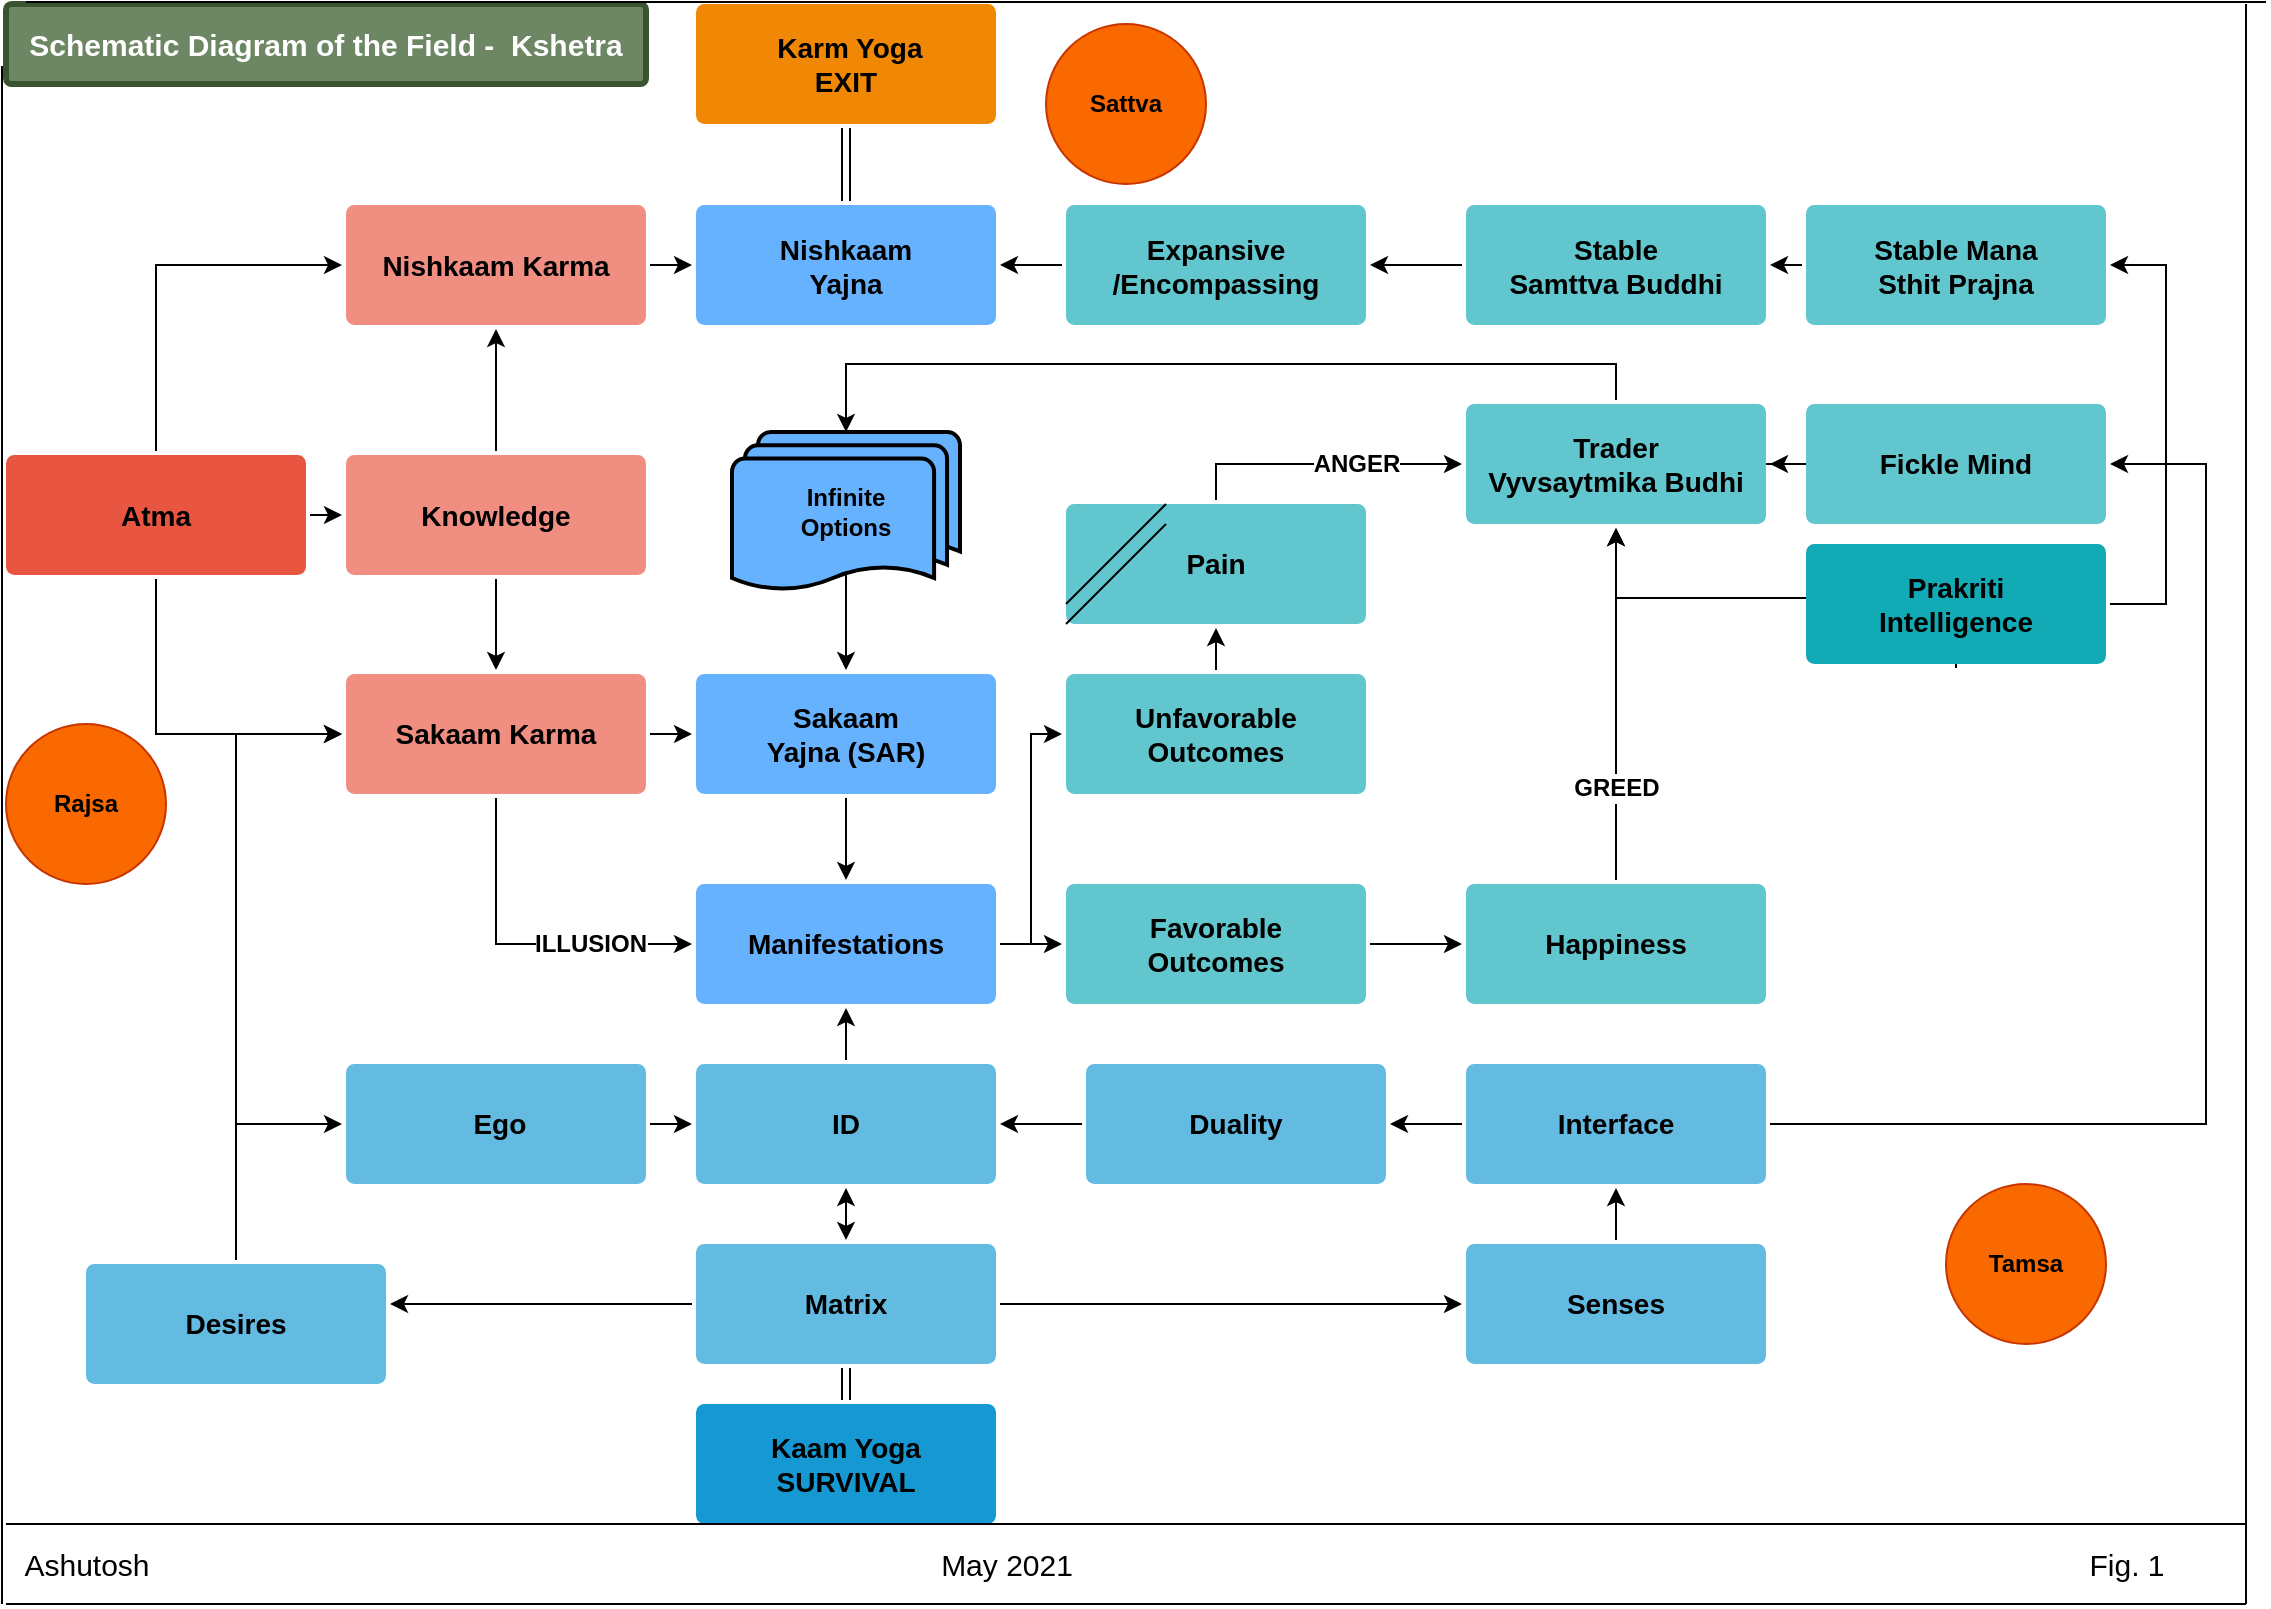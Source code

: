<mxfile version="14.6.13" type="github">
  <diagram id="6a731a19-8d31-9384-78a2-239565b7b9f0" name="Page-1">
    <mxGraphModel dx="1178" dy="651" grid="1" gridSize="10" guides="1" tooltips="1" connect="1" arrows="1" fold="1" page="1" pageScale="1" pageWidth="827" pageHeight="1169" background="#ffffff" math="0" shadow="0">
      <root>
        <mxCell id="0" />
        <mxCell id="1" parent="0" />
        <mxCell id="R8b1aDfxQuAAKfUh75f4-1803" style="edgeStyle=orthogonalEdgeStyle;rounded=0;orthogonalLoop=1;jettySize=auto;html=1;exitX=0.5;exitY=0;exitDx=0;exitDy=0;entryX=0;entryY=0.5;entryDx=0;entryDy=0;fontStyle=1" parent="1" source="1753" target="1756" edge="1">
          <mxGeometry relative="1" as="geometry">
            <Array as="points">
              <mxPoint x="225" y="291" />
            </Array>
          </mxGeometry>
        </mxCell>
        <mxCell id="R8b1aDfxQuAAKfUh75f4-1804" style="edgeStyle=orthogonalEdgeStyle;rounded=0;orthogonalLoop=1;jettySize=auto;html=1;exitX=1;exitY=0.5;exitDx=0;exitDy=0;entryX=0;entryY=0.5;entryDx=0;entryDy=0;fontStyle=1" parent="1" source="1753" target="1755" edge="1">
          <mxGeometry relative="1" as="geometry" />
        </mxCell>
        <mxCell id="R8b1aDfxQuAAKfUh75f4-1809" style="edgeStyle=orthogonalEdgeStyle;rounded=0;orthogonalLoop=1;jettySize=auto;html=1;exitX=0.5;exitY=1;exitDx=0;exitDy=0;entryX=0;entryY=0.5;entryDx=0;entryDy=0;fontStyle=1" parent="1" source="1753" target="1754" edge="1">
          <mxGeometry relative="1" as="geometry">
            <Array as="points">
              <mxPoint x="225" y="525" />
            </Array>
          </mxGeometry>
        </mxCell>
        <mxCell id="1753" value="Atma" style="rounded=1;whiteSpace=wrap;html=1;shadow=0;labelBackgroundColor=none;strokeColor=none;strokeWidth=3;fillColor=#e85642;fontFamily=Helvetica;fontSize=14;align=center;spacing=5;fontStyle=1;arcSize=7;perimeterSpacing=2;" parent="1" vertex="1">
          <mxGeometry x="150" y="385.5" width="150" height="60" as="geometry" />
        </mxCell>
        <mxCell id="R8b1aDfxQuAAKfUh75f4-1800" style="edgeStyle=orthogonalEdgeStyle;rounded=0;orthogonalLoop=1;jettySize=auto;html=1;exitX=1;exitY=0.5;exitDx=0;exitDy=0;entryX=0;entryY=0.5;entryDx=0;entryDy=0;fontStyle=1" parent="1" source="1754" target="R8b1aDfxQuAAKfUh75f4-1799" edge="1">
          <mxGeometry relative="1" as="geometry" />
        </mxCell>
        <mxCell id="RUIsUkhrUAs7gqbz3xSs-1785" style="edgeStyle=orthogonalEdgeStyle;rounded=0;orthogonalLoop=1;jettySize=auto;html=1;exitX=0.5;exitY=1;exitDx=0;exitDy=0;entryX=0;entryY=0.5;entryDx=0;entryDy=0;fontStyle=1" parent="1" source="1754" target="R8b1aDfxQuAAKfUh75f4-1830" edge="1">
          <mxGeometry relative="1" as="geometry">
            <Array as="points">
              <mxPoint x="395" y="630" />
            </Array>
          </mxGeometry>
        </mxCell>
        <mxCell id="Gi-tXt0EZ82ZUDJ-_srg-1788" value="ILLUSION" style="edgeLabel;html=1;align=center;verticalAlign=middle;resizable=0;points=[];fontColor=#000000;fontSize=12;fontStyle=1" vertex="1" connectable="0" parent="RUIsUkhrUAs7gqbz3xSs-1785">
          <mxGeometry x="0.17" relative="1" as="geometry">
            <mxPoint x="20" as="offset" />
          </mxGeometry>
        </mxCell>
        <mxCell id="1754" value="Sakaam Karma" style="rounded=1;whiteSpace=wrap;html=1;shadow=0;labelBackgroundColor=none;strokeColor=none;strokeWidth=3;fillColor=#f08e81;fontFamily=Helvetica;fontSize=14;align=center;spacing=5;fontStyle=1;arcSize=7;perimeterSpacing=2;" parent="1" vertex="1">
          <mxGeometry x="320" y="495" width="150" height="60" as="geometry" />
        </mxCell>
        <mxCell id="R8b1aDfxQuAAKfUh75f4-1807" style="edgeStyle=orthogonalEdgeStyle;rounded=0;orthogonalLoop=1;jettySize=auto;html=1;exitX=0.5;exitY=1;exitDx=0;exitDy=0;entryX=0.5;entryY=0;entryDx=0;entryDy=0;fontStyle=1" parent="1" source="1755" target="1754" edge="1">
          <mxGeometry relative="1" as="geometry" />
        </mxCell>
        <mxCell id="R8b1aDfxQuAAKfUh75f4-1808" style="edgeStyle=orthogonalEdgeStyle;rounded=0;orthogonalLoop=1;jettySize=auto;html=1;exitX=0.5;exitY=0;exitDx=0;exitDy=0;entryX=0.5;entryY=1;entryDx=0;entryDy=0;fontStyle=1" parent="1" source="1755" target="1756" edge="1">
          <mxGeometry relative="1" as="geometry" />
        </mxCell>
        <mxCell id="1755" value="Knowledge" style="rounded=1;whiteSpace=wrap;html=1;shadow=0;labelBackgroundColor=none;strokeColor=none;strokeWidth=3;fillColor=#f08e81;fontFamily=Helvetica;fontSize=14;align=center;spacing=5;fontStyle=1;arcSize=7;perimeterSpacing=2;" parent="1" vertex="1">
          <mxGeometry x="320" y="385.5" width="150" height="60" as="geometry" />
        </mxCell>
        <mxCell id="R8b1aDfxQuAAKfUh75f4-1794" style="edgeStyle=orthogonalEdgeStyle;rounded=0;orthogonalLoop=1;jettySize=auto;html=1;exitX=1;exitY=0.5;exitDx=0;exitDy=0;entryX=0;entryY=0.5;entryDx=0;entryDy=0;fontStyle=1" parent="1" source="1756" target="R8b1aDfxQuAAKfUh75f4-1793" edge="1">
          <mxGeometry relative="1" as="geometry" />
        </mxCell>
        <mxCell id="1756" value="Nishkaam Karma" style="rounded=1;whiteSpace=wrap;html=1;shadow=0;labelBackgroundColor=none;strokeColor=none;strokeWidth=3;fillColor=#f08e81;fontFamily=Helvetica;fontSize=14;align=center;spacing=5;fontStyle=1;arcSize=7;perimeterSpacing=2;" parent="1" vertex="1">
          <mxGeometry x="320" y="260.5" width="150" height="60" as="geometry" />
        </mxCell>
        <mxCell id="R8b1aDfxQuAAKfUh75f4-1915" style="edgeStyle=elbowEdgeStyle;shape=link;rounded=0;orthogonalLoop=1;jettySize=auto;elbow=vertical;html=1;exitX=0.5;exitY=0;exitDx=0;exitDy=0;entryX=0.5;entryY=1;entryDx=0;entryDy=0;fontStyle=1" parent="1" source="1760" target="1762" edge="1">
          <mxGeometry relative="1" as="geometry" />
        </mxCell>
        <mxCell id="1760" value="&lt;div&gt;Kaam Yoga&lt;/div&gt;&lt;div&gt;SURVIVAL&lt;br&gt;&lt;/div&gt;" style="rounded=1;whiteSpace=wrap;html=1;shadow=0;labelBackgroundColor=none;strokeColor=none;strokeWidth=3;fillColor=#1699d3;fontFamily=Helvetica;fontSize=14;align=center;spacing=5;fontStyle=1;arcSize=7;perimeterSpacing=2;" parent="1" vertex="1">
          <mxGeometry x="495" y="860" width="150" height="60" as="geometry" />
        </mxCell>
        <mxCell id="R8b1aDfxQuAAKfUh75f4-1908" style="edgeStyle=elbowEdgeStyle;rounded=0;orthogonalLoop=1;jettySize=auto;elbow=vertical;html=1;exitX=1;exitY=0.5;exitDx=0;exitDy=0;entryX=0;entryY=0.5;entryDx=0;entryDy=0;fontStyle=1" parent="1" source="1762" target="R8b1aDfxQuAAKfUh75f4-1898" edge="1">
          <mxGeometry relative="1" as="geometry" />
        </mxCell>
        <mxCell id="R8b1aDfxQuAAKfUh75f4-1909" style="edgeStyle=elbowEdgeStyle;rounded=0;orthogonalLoop=1;jettySize=auto;elbow=vertical;html=1;exitX=0;exitY=0.5;exitDx=0;exitDy=0;fontStyle=1" parent="1" source="1762" target="R8b1aDfxQuAAKfUh75f4-1839" edge="1">
          <mxGeometry relative="1" as="geometry" />
        </mxCell>
        <mxCell id="1762" value="Matrix" style="rounded=1;whiteSpace=wrap;html=1;shadow=0;labelBackgroundColor=none;strokeColor=none;strokeWidth=3;fillColor=#64bbe2;fontFamily=Helvetica;fontSize=14;align=center;spacing=5;arcSize=7;perimeterSpacing=2;fontStyle=1" parent="1" vertex="1">
          <mxGeometry x="495" y="780" width="150" height="60" as="geometry" />
        </mxCell>
        <mxCell id="1764" value="&lt;div&gt;&amp;nbsp;Karm Yoga&lt;/div&gt;&lt;div&gt;EXIT&lt;/div&gt;" style="rounded=1;whiteSpace=wrap;html=1;shadow=0;labelBackgroundColor=none;strokeColor=none;strokeWidth=3;fillColor=#F08705;fontFamily=Helvetica;fontSize=14;align=center;spacing=5;fontStyle=1;arcSize=7;perimeterSpacing=2;" parent="1" vertex="1">
          <mxGeometry x="495" y="160" width="150" height="60" as="geometry" />
        </mxCell>
        <mxCell id="R8b1aDfxQuAAKfUh75f4-1913" style="edgeStyle=elbowEdgeStyle;rounded=0;orthogonalLoop=1;jettySize=auto;elbow=vertical;html=1;exitX=0.5;exitY=1;exitDx=0;exitDy=0;entryX=0.5;entryY=1;entryDx=0;entryDy=0;fontStyle=1;startArrow=none;" parent="1" source="1771" target="R8b1aDfxQuAAKfUh75f4-1780" edge="1">
          <mxGeometry relative="1" as="geometry">
            <Array as="points" />
          </mxGeometry>
        </mxCell>
        <mxCell id="Gi-tXt0EZ82ZUDJ-_srg-1782" style="edgeStyle=orthogonalEdgeStyle;rounded=0;orthogonalLoop=1;jettySize=auto;html=1;exitX=0;exitY=0.5;exitDx=0;exitDy=0;fontColor=#000000;" edge="1" parent="1" source="1772" target="R8b1aDfxQuAAKfUh75f4-1780">
          <mxGeometry relative="1" as="geometry" />
        </mxCell>
        <mxCell id="1772" value="Fickle Mind" style="rounded=1;whiteSpace=wrap;html=1;shadow=0;labelBackgroundColor=none;strokeColor=none;strokeWidth=3;fillColor=#61c6ce;fontFamily=Helvetica;fontSize=14;align=center;spacing=5;fontStyle=1;arcSize=7;perimeterSpacing=2;" parent="1" vertex="1">
          <mxGeometry x="1050" y="360" width="150" height="60" as="geometry" />
        </mxCell>
        <mxCell id="Gi-tXt0EZ82ZUDJ-_srg-1784" style="edgeStyle=orthogonalEdgeStyle;rounded=0;orthogonalLoop=1;jettySize=auto;html=1;exitX=0;exitY=0.5;exitDx=0;exitDy=0;entryX=1;entryY=0.5;entryDx=0;entryDy=0;fontColor=#000000;" edge="1" parent="1" source="1778" target="R8b1aDfxQuAAKfUh75f4-1779">
          <mxGeometry relative="1" as="geometry" />
        </mxCell>
        <mxCell id="1778" value="&lt;div&gt;Stable Mana&lt;/div&gt;&lt;div&gt;Sthit Prajna&lt;br&gt;&lt;/div&gt;" style="rounded=1;whiteSpace=wrap;html=1;shadow=0;labelBackgroundColor=none;strokeColor=none;strokeWidth=3;fillColor=#61c6ce;fontFamily=Helvetica;fontSize=14;align=center;spacing=5;fontStyle=1;arcSize=7;perimeterSpacing=2;" parent="1" vertex="1">
          <mxGeometry x="1050" y="260.5" width="150" height="60" as="geometry" />
        </mxCell>
        <mxCell id="R8b1aDfxQuAAKfUh75f4-1791" style="edgeStyle=orthogonalEdgeStyle;rounded=0;orthogonalLoop=1;jettySize=auto;html=1;exitX=0;exitY=0.5;exitDx=0;exitDy=0;entryX=1;entryY=0.5;entryDx=0;entryDy=0;fontStyle=1" parent="1" source="R8b1aDfxQuAAKfUh75f4-1779" target="R8b1aDfxQuAAKfUh75f4-1789" edge="1">
          <mxGeometry relative="1" as="geometry" />
        </mxCell>
        <mxCell id="R8b1aDfxQuAAKfUh75f4-1779" value="&lt;div&gt;Stable &lt;br&gt;&lt;/div&gt;&lt;div&gt;Samttva Buddhi&lt;br&gt;&lt;/div&gt;" style="rounded=1;whiteSpace=wrap;html=1;shadow=0;labelBackgroundColor=none;strokeColor=none;strokeWidth=3;fillColor=#61c6ce;fontFamily=Helvetica;fontSize=14;align=center;spacing=5;fontStyle=1;arcSize=7;perimeterSpacing=2;" parent="1" vertex="1">
          <mxGeometry x="880" y="260.5" width="150" height="60" as="geometry" />
        </mxCell>
        <mxCell id="R8b1aDfxQuAAKfUh75f4-1795" style="edgeStyle=orthogonalEdgeStyle;rounded=0;orthogonalLoop=1;jettySize=auto;html=1;exitX=0;exitY=0.5;exitDx=0;exitDy=0;fontStyle=1" parent="1" source="R8b1aDfxQuAAKfUh75f4-1789" target="R8b1aDfxQuAAKfUh75f4-1793" edge="1">
          <mxGeometry relative="1" as="geometry" />
        </mxCell>
        <mxCell id="R8b1aDfxQuAAKfUh75f4-1789" value="Expansive /Encompassing" style="rounded=1;whiteSpace=wrap;html=1;shadow=0;labelBackgroundColor=none;strokeColor=none;strokeWidth=3;fillColor=#61c6ce;fontFamily=Helvetica;fontSize=14;align=center;spacing=5;fontStyle=1;arcSize=7;perimeterSpacing=2;" parent="1" vertex="1">
          <mxGeometry x="680" y="260.5" width="150" height="60" as="geometry" />
        </mxCell>
        <mxCell id="R8b1aDfxQuAAKfUh75f4-1916" style="edgeStyle=elbowEdgeStyle;shape=link;rounded=0;orthogonalLoop=1;jettySize=auto;elbow=vertical;html=1;exitX=0.5;exitY=0;exitDx=0;exitDy=0;entryX=0.5;entryY=1;entryDx=0;entryDy=0;fontStyle=1" parent="1" source="R8b1aDfxQuAAKfUh75f4-1793" target="1764" edge="1">
          <mxGeometry relative="1" as="geometry" />
        </mxCell>
        <mxCell id="R8b1aDfxQuAAKfUh75f4-1793" value="&lt;div&gt;Nishkaam &lt;br&gt;&lt;/div&gt;&lt;div&gt;Yajna&lt;br&gt;&lt;/div&gt;" style="rounded=1;whiteSpace=wrap;html=1;shadow=0;labelBackgroundColor=none;strokeColor=none;strokeWidth=3;fillColor=#66B2FF;fontFamily=Helvetica;fontSize=14;align=center;spacing=5;fontStyle=1;arcSize=7;perimeterSpacing=2;" parent="1" vertex="1">
          <mxGeometry x="495" y="260.5" width="150" height="60" as="geometry" />
        </mxCell>
        <mxCell id="RUIsUkhrUAs7gqbz3xSs-1780" style="edgeStyle=orthogonalEdgeStyle;rounded=0;orthogonalLoop=1;jettySize=auto;html=1;exitX=0.5;exitY=1;exitDx=0;exitDy=0;entryX=0.5;entryY=0;entryDx=0;entryDy=0;fontStyle=1" parent="1" source="R8b1aDfxQuAAKfUh75f4-1799" target="R8b1aDfxQuAAKfUh75f4-1830" edge="1">
          <mxGeometry relative="1" as="geometry" />
        </mxCell>
        <mxCell id="R8b1aDfxQuAAKfUh75f4-1799" value="&lt;div&gt;Sakaam &lt;br&gt;&lt;/div&gt;&lt;div&gt;Yajna (SAR)&lt;br&gt;&lt;/div&gt;" style="rounded=1;whiteSpace=wrap;html=1;shadow=0;labelBackgroundColor=none;strokeColor=none;strokeWidth=3;fillColor=#66B2FF;fontFamily=Helvetica;fontSize=14;align=center;spacing=5;fontStyle=1;arcSize=7;perimeterSpacing=2;" parent="1" vertex="1">
          <mxGeometry x="495" y="495" width="150" height="60" as="geometry" />
        </mxCell>
        <mxCell id="R8b1aDfxQuAAKfUh75f4-1895" style="edgeStyle=elbowEdgeStyle;rounded=0;orthogonalLoop=1;jettySize=auto;elbow=vertical;html=1;exitX=0.5;exitY=0;exitDx=0;exitDy=0;entryX=0.5;entryY=1;entryDx=0;entryDy=0;fontStyle=1" parent="1" source="R8b1aDfxQuAAKfUh75f4-1801" target="R8b1aDfxQuAAKfUh75f4-1860" edge="1">
          <mxGeometry relative="1" as="geometry" />
        </mxCell>
        <mxCell id="R8b1aDfxQuAAKfUh75f4-1801" value="&lt;div&gt;Unfavorable&lt;/div&gt;&lt;div&gt;Outcomes&lt;br&gt;&lt;/div&gt;" style="rounded=1;whiteSpace=wrap;html=1;shadow=0;labelBackgroundColor=none;strokeColor=none;strokeWidth=3;fillColor=#61c6ce;fontFamily=Helvetica;fontSize=14;align=center;spacing=5;fontStyle=1;arcSize=7;perimeterSpacing=2;" parent="1" vertex="1">
          <mxGeometry x="680" y="495" width="150" height="60" as="geometry" />
        </mxCell>
        <mxCell id="R8b1aDfxQuAAKfUh75f4-1865" style="edgeStyle=elbowEdgeStyle;rounded=0;orthogonalLoop=1;jettySize=auto;html=1;exitX=1;exitY=0.5;exitDx=0;exitDy=0;entryX=0;entryY=0.5;entryDx=0;entryDy=0;fontStyle=1" parent="1" source="R8b1aDfxQuAAKfUh75f4-1816" target="R8b1aDfxQuAAKfUh75f4-1864" edge="1">
          <mxGeometry relative="1" as="geometry" />
        </mxCell>
        <mxCell id="R8b1aDfxQuAAKfUh75f4-1816" value="&lt;div&gt;Favorable&lt;/div&gt;&lt;div&gt;Outcomes&lt;br&gt;&lt;/div&gt;" style="rounded=1;whiteSpace=wrap;html=1;shadow=0;labelBackgroundColor=none;strokeColor=none;strokeWidth=3;fillColor=#61c6ce;fontFamily=Helvetica;fontSize=14;align=center;spacing=5;fontStyle=1;arcSize=7;perimeterSpacing=2;" parent="1" vertex="1">
          <mxGeometry x="680" y="600" width="150" height="60" as="geometry" />
        </mxCell>
        <mxCell id="R8b1aDfxQuAAKfUh75f4-1832" style="edgeStyle=elbowEdgeStyle;rounded=0;orthogonalLoop=1;jettySize=auto;html=1;exitX=1;exitY=0.5;exitDx=0;exitDy=0;entryX=0;entryY=0.5;entryDx=0;entryDy=0;fontStyle=1" parent="1" source="R8b1aDfxQuAAKfUh75f4-1830" target="R8b1aDfxQuAAKfUh75f4-1801" edge="1">
          <mxGeometry relative="1" as="geometry" />
        </mxCell>
        <mxCell id="R8b1aDfxQuAAKfUh75f4-1833" style="edgeStyle=elbowEdgeStyle;rounded=0;orthogonalLoop=1;jettySize=auto;html=1;exitX=1;exitY=0.5;exitDx=0;exitDy=0;entryX=0;entryY=0.5;entryDx=0;entryDy=0;fontStyle=1" parent="1" source="R8b1aDfxQuAAKfUh75f4-1830" target="R8b1aDfxQuAAKfUh75f4-1816" edge="1">
          <mxGeometry relative="1" as="geometry" />
        </mxCell>
        <mxCell id="R8b1aDfxQuAAKfUh75f4-1830" value="Manifestations" style="rounded=1;whiteSpace=wrap;html=1;shadow=0;labelBackgroundColor=none;strokeColor=none;strokeWidth=3;fillColor=#66B2FF;fontFamily=Helvetica;fontSize=14;align=center;spacing=5;fontStyle=1;arcSize=7;perimeterSpacing=2;" parent="1" vertex="1">
          <mxGeometry x="495" y="600" width="150" height="60" as="geometry" />
        </mxCell>
        <mxCell id="R8b1aDfxQuAAKfUh75f4-1911" style="edgeStyle=elbowEdgeStyle;rounded=0;orthogonalLoop=1;jettySize=auto;elbow=vertical;html=1;exitX=0;exitY=0.5;exitDx=0;exitDy=0;entryX=1;entryY=0.5;entryDx=0;entryDy=0;fontStyle=1" parent="1" source="R8b1aDfxQuAAKfUh75f4-1838" target="R8b1aDfxQuAAKfUh75f4-1852" edge="1">
          <mxGeometry relative="1" as="geometry" />
        </mxCell>
        <mxCell id="R8b1aDfxQuAAKfUh75f4-1920" style="edgeStyle=elbowEdgeStyle;rounded=0;orthogonalLoop=1;jettySize=auto;elbow=vertical;html=1;exitX=1;exitY=0.5;exitDx=0;exitDy=0;entryX=1;entryY=0.5;entryDx=0;entryDy=0;fontStyle=1" parent="1" source="R8b1aDfxQuAAKfUh75f4-1838" target="1772" edge="1">
          <mxGeometry relative="1" as="geometry">
            <Array as="points">
              <mxPoint x="1250" y="710" />
            </Array>
          </mxGeometry>
        </mxCell>
        <mxCell id="R8b1aDfxQuAAKfUh75f4-1838" value="Interface" style="rounded=1;whiteSpace=wrap;html=1;shadow=0;labelBackgroundColor=none;strokeColor=none;strokeWidth=3;fillColor=#64bbe2;fontFamily=Helvetica;fontSize=14;align=center;spacing=5;arcSize=7;perimeterSpacing=2;fontStyle=1" parent="1" vertex="1">
          <mxGeometry x="880" y="690" width="150" height="60" as="geometry" />
        </mxCell>
        <mxCell id="RUIsUkhrUAs7gqbz3xSs-1781" style="edgeStyle=orthogonalEdgeStyle;rounded=0;orthogonalLoop=1;jettySize=auto;html=1;exitX=0.5;exitY=0;exitDx=0;exitDy=0;entryX=0;entryY=0.5;entryDx=0;entryDy=0;fontStyle=1" parent="1" source="R8b1aDfxQuAAKfUh75f4-1839" target="1754" edge="1">
          <mxGeometry relative="1" as="geometry">
            <mxPoint x="358" y="525" as="targetPoint" />
            <Array as="points">
              <mxPoint x="265" y="525" />
            </Array>
          </mxGeometry>
        </mxCell>
        <mxCell id="RUIsUkhrUAs7gqbz3xSs-1790" style="edgeStyle=orthogonalEdgeStyle;rounded=0;orthogonalLoop=1;jettySize=auto;html=1;exitX=0.5;exitY=0;exitDx=0;exitDy=0;entryX=0;entryY=0.5;entryDx=0;entryDy=0;fontStyle=1" parent="1" source="R8b1aDfxQuAAKfUh75f4-1839" target="RUIsUkhrUAs7gqbz3xSs-1788" edge="1">
          <mxGeometry relative="1" as="geometry">
            <mxPoint x="358" y="720" as="targetPoint" />
            <Array as="points">
              <mxPoint x="265" y="720" />
            </Array>
          </mxGeometry>
        </mxCell>
        <mxCell id="R8b1aDfxQuAAKfUh75f4-1839" value="Desires" style="rounded=1;whiteSpace=wrap;html=1;shadow=0;labelBackgroundColor=none;strokeColor=none;strokeWidth=3;fillColor=#64bbe2;fontFamily=Helvetica;fontSize=14;align=center;spacing=5;arcSize=7;perimeterSpacing=2;fontStyle=1" parent="1" vertex="1">
          <mxGeometry x="190" y="790" width="150" height="60" as="geometry" />
        </mxCell>
        <mxCell id="R8b1aDfxQuAAKfUh75f4-1903" style="edgeStyle=elbowEdgeStyle;rounded=0;orthogonalLoop=1;jettySize=auto;elbow=vertical;html=1;exitX=0;exitY=0.5;exitDx=0;exitDy=0;fontStyle=1" parent="1" source="R8b1aDfxQuAAKfUh75f4-1852" target="R8b1aDfxQuAAKfUh75f4-1855" edge="1">
          <mxGeometry relative="1" as="geometry" />
        </mxCell>
        <mxCell id="R8b1aDfxQuAAKfUh75f4-1852" value="Duality" style="rounded=1;whiteSpace=wrap;html=1;shadow=0;labelBackgroundColor=none;strokeColor=none;strokeWidth=3;fillColor=#64bbe2;fontFamily=Helvetica;fontSize=14;align=center;spacing=5;arcSize=7;perimeterSpacing=2;fontStyle=1" parent="1" vertex="1">
          <mxGeometry x="690" y="690" width="150" height="60" as="geometry" />
        </mxCell>
        <mxCell id="R8b1aDfxQuAAKfUh75f4-1857" style="edgeStyle=elbowEdgeStyle;rounded=0;orthogonalLoop=1;jettySize=auto;html=1;exitX=0.5;exitY=0;exitDx=0;exitDy=0;entryX=0.5;entryY=1;entryDx=0;entryDy=0;fontStyle=1" parent="1" source="R8b1aDfxQuAAKfUh75f4-1855" target="R8b1aDfxQuAAKfUh75f4-1830" edge="1">
          <mxGeometry relative="1" as="geometry" />
        </mxCell>
        <mxCell id="R8b1aDfxQuAAKfUh75f4-1855" value="ID " style="rounded=1;whiteSpace=wrap;html=1;shadow=0;labelBackgroundColor=none;strokeColor=none;strokeWidth=3;fillColor=#64bbe2;fontFamily=Helvetica;fontSize=14;align=center;spacing=5;arcSize=7;perimeterSpacing=2;fontStyle=1" parent="1" vertex="1">
          <mxGeometry x="495" y="690" width="150" height="60" as="geometry" />
        </mxCell>
        <mxCell id="R8b1aDfxQuAAKfUh75f4-1890" style="edgeStyle=elbowEdgeStyle;rounded=0;orthogonalLoop=1;jettySize=auto;elbow=vertical;html=1;exitX=0.5;exitY=0;exitDx=0;exitDy=0;entryX=0;entryY=0.5;entryDx=0;entryDy=0;fontStyle=1" parent="1" source="R8b1aDfxQuAAKfUh75f4-1860" target="R8b1aDfxQuAAKfUh75f4-1780" edge="1">
          <mxGeometry relative="1" as="geometry">
            <Array as="points">
              <mxPoint x="820" y="390" />
            </Array>
          </mxGeometry>
        </mxCell>
        <mxCell id="Gi-tXt0EZ82ZUDJ-_srg-1785" value="&lt;b&gt;&lt;font style=&quot;font-size: 12px&quot;&gt;ANGER&lt;/font&gt;&lt;/b&gt;" style="edgeLabel;html=1;align=center;verticalAlign=middle;resizable=0;points=[];fontColor=#000000;" vertex="1" connectable="0" parent="R8b1aDfxQuAAKfUh75f4-1890">
          <mxGeometry x="0.248" relative="1" as="geometry">
            <mxPoint as="offset" />
          </mxGeometry>
        </mxCell>
        <mxCell id="R8b1aDfxQuAAKfUh75f4-1860" value="Pain" style="rounded=1;whiteSpace=wrap;html=1;shadow=0;labelBackgroundColor=none;strokeColor=none;strokeWidth=3;fillColor=#61c6ce;fontFamily=Helvetica;fontSize=14;align=center;spacing=5;fontStyle=1;arcSize=7;perimeterSpacing=2;" parent="1" vertex="1">
          <mxGeometry x="680" y="410" width="150" height="60" as="geometry" />
        </mxCell>
        <mxCell id="R8b1aDfxQuAAKfUh75f4-1919" style="edgeStyle=elbowEdgeStyle;rounded=0;orthogonalLoop=1;jettySize=auto;elbow=vertical;html=1;exitX=0.5;exitY=0;exitDx=0;exitDy=0;entryX=0.5;entryY=1;entryDx=0;entryDy=0;fontStyle=1" parent="1" source="R8b1aDfxQuAAKfUh75f4-1864" target="R8b1aDfxQuAAKfUh75f4-1780" edge="1">
          <mxGeometry relative="1" as="geometry" />
        </mxCell>
        <mxCell id="RUIsUkhrUAs7gqbz3xSs-1778" value="&lt;font style=&quot;font-size: 12px&quot;&gt;GREED&lt;/font&gt;" style="edgeLabel;html=1;align=center;verticalAlign=middle;resizable=0;points=[];fontStyle=1" parent="R8b1aDfxQuAAKfUh75f4-1919" vertex="1" connectable="0">
          <mxGeometry x="-0.477" relative="1" as="geometry">
            <mxPoint as="offset" />
          </mxGeometry>
        </mxCell>
        <mxCell id="R8b1aDfxQuAAKfUh75f4-1864" value="Happiness" style="rounded=1;whiteSpace=wrap;html=1;shadow=0;labelBackgroundColor=none;strokeColor=none;strokeWidth=3;fillColor=#61c6ce;fontFamily=Helvetica;fontSize=14;align=center;spacing=5;fontStyle=1;arcSize=7;perimeterSpacing=2;" parent="1" vertex="1">
          <mxGeometry x="880" y="600" width="150" height="60" as="geometry" />
        </mxCell>
        <mxCell id="R8b1aDfxQuAAKfUh75f4-1894" style="edgeStyle=elbowEdgeStyle;rounded=0;orthogonalLoop=1;jettySize=auto;elbow=vertical;html=1;exitX=0.5;exitY=0;exitDx=0;exitDy=0;entryX=0.5;entryY=0;entryDx=0;entryDy=0;entryPerimeter=0;fontStyle=1" parent="1" source="R8b1aDfxQuAAKfUh75f4-1780" target="R8b1aDfxQuAAKfUh75f4-1892" edge="1">
          <mxGeometry relative="1" as="geometry">
            <Array as="points">
              <mxPoint x="870" y="340" />
            </Array>
          </mxGeometry>
        </mxCell>
        <mxCell id="R8b1aDfxQuAAKfUh75f4-1780" value="&lt;div&gt;Trader &lt;br&gt;&lt;/div&gt;&lt;div&gt;Vyvsaytmika Budhi&lt;br&gt;&lt;/div&gt;" style="rounded=1;whiteSpace=wrap;html=1;shadow=0;labelBackgroundColor=none;strokeColor=none;strokeWidth=3;fillColor=#61c6ce;fontFamily=Helvetica;fontSize=14;align=center;spacing=5;fontStyle=1;arcSize=7;perimeterSpacing=2;" parent="1" vertex="1">
          <mxGeometry x="880" y="360" width="150" height="60" as="geometry" />
        </mxCell>
        <mxCell id="R8b1aDfxQuAAKfUh75f4-1893" style="edgeStyle=elbowEdgeStyle;rounded=0;orthogonalLoop=1;jettySize=auto;elbow=vertical;html=1;exitX=0.5;exitY=0.88;exitDx=0;exitDy=0;exitPerimeter=0;entryX=0.5;entryY=0;entryDx=0;entryDy=0;fontStyle=1" parent="1" source="R8b1aDfxQuAAKfUh75f4-1892" target="R8b1aDfxQuAAKfUh75f4-1799" edge="1">
          <mxGeometry relative="1" as="geometry" />
        </mxCell>
        <mxCell id="R8b1aDfxQuAAKfUh75f4-1892" value="&lt;div&gt;Infinite&lt;/div&gt;&lt;div&gt;Options&lt;br&gt;&lt;/div&gt;" style="strokeWidth=2;html=1;shape=mxgraph.flowchart.multi-document;whiteSpace=wrap;fillColor=#66B2FF;fontStyle=1" parent="1" vertex="1">
          <mxGeometry x="513" y="374" width="114" height="80" as="geometry" />
        </mxCell>
        <mxCell id="R8b1aDfxQuAAKfUh75f4-1907" style="edgeStyle=elbowEdgeStyle;rounded=0;orthogonalLoop=1;jettySize=auto;elbow=vertical;html=1;exitX=0.5;exitY=0;exitDx=0;exitDy=0;entryX=0.5;entryY=1;entryDx=0;entryDy=0;fontStyle=1" parent="1" source="R8b1aDfxQuAAKfUh75f4-1898" target="R8b1aDfxQuAAKfUh75f4-1838" edge="1">
          <mxGeometry relative="1" as="geometry" />
        </mxCell>
        <mxCell id="R8b1aDfxQuAAKfUh75f4-1898" value="Senses" style="rounded=1;whiteSpace=wrap;html=1;shadow=0;labelBackgroundColor=none;strokeColor=none;strokeWidth=3;fillColor=#64bbe2;fontFamily=Helvetica;fontSize=14;align=center;spacing=5;arcSize=7;perimeterSpacing=2;fontStyle=1" parent="1" vertex="1">
          <mxGeometry x="880" y="780" width="150" height="60" as="geometry" />
        </mxCell>
        <mxCell id="R8b1aDfxQuAAKfUh75f4-1917" value="" style="endArrow=classic;startArrow=classic;html=1;exitX=0.5;exitY=0;exitDx=0;exitDy=0;entryX=0.5;entryY=1;entryDx=0;entryDy=0;fontStyle=1" parent="1" source="1762" target="R8b1aDfxQuAAKfUh75f4-1855" edge="1">
          <mxGeometry width="50" height="50" relative="1" as="geometry">
            <mxPoint x="440" y="640" as="sourcePoint" />
            <mxPoint x="560" y="755" as="targetPoint" />
            <Array as="points" />
          </mxGeometry>
        </mxCell>
        <mxCell id="RUIsUkhrUAs7gqbz3xSs-1791" style="edgeStyle=orthogonalEdgeStyle;rounded=0;orthogonalLoop=1;jettySize=auto;html=1;exitX=1;exitY=0.5;exitDx=0;exitDy=0;entryX=0;entryY=0.5;entryDx=0;entryDy=0;fontStyle=1" parent="1" source="RUIsUkhrUAs7gqbz3xSs-1788" target="R8b1aDfxQuAAKfUh75f4-1855" edge="1">
          <mxGeometry relative="1" as="geometry" />
        </mxCell>
        <mxCell id="RUIsUkhrUAs7gqbz3xSs-1788" value="&amp;nbsp;Ego" style="rounded=1;whiteSpace=wrap;html=1;shadow=0;labelBackgroundColor=none;strokeColor=none;strokeWidth=3;fillColor=#64bbe2;fontFamily=Helvetica;fontSize=14;align=center;spacing=5;arcSize=7;perimeterSpacing=2;fontStyle=1" parent="1" vertex="1">
          <mxGeometry x="320" y="690" width="150" height="60" as="geometry" />
        </mxCell>
        <mxCell id="Gi-tXt0EZ82ZUDJ-_srg-1778" value="Sattva" style="ellipse;whiteSpace=wrap;html=1;aspect=fixed;fillColor=#fa6800;strokeColor=#C73500;fontStyle=1;fontColor=#000000;" vertex="1" parent="1">
          <mxGeometry x="670" y="170" width="80" height="80" as="geometry" />
        </mxCell>
        <mxCell id="Gi-tXt0EZ82ZUDJ-_srg-1779" value="Rajsa" style="ellipse;whiteSpace=wrap;html=1;aspect=fixed;fillColor=#fa6800;strokeColor=#C73500;fontStyle=1;fontColor=#000000;" vertex="1" parent="1">
          <mxGeometry x="150" y="520" width="80" height="80" as="geometry" />
        </mxCell>
        <mxCell id="Gi-tXt0EZ82ZUDJ-_srg-1780" value="Tamsa" style="ellipse;whiteSpace=wrap;html=1;aspect=fixed;fillColor=#fa6800;strokeColor=#C73500;fontStyle=1;fontColor=#000000;" vertex="1" parent="1">
          <mxGeometry x="1120" y="750" width="80" height="80" as="geometry" />
        </mxCell>
        <mxCell id="Gi-tXt0EZ82ZUDJ-_srg-1783" style="edgeStyle=orthogonalEdgeStyle;rounded=0;orthogonalLoop=1;jettySize=auto;html=1;exitX=1;exitY=0.5;exitDx=0;exitDy=0;entryX=1;entryY=0.5;entryDx=0;entryDy=0;fontColor=#000000;" edge="1" parent="1" source="1771" target="1778">
          <mxGeometry relative="1" as="geometry">
            <Array as="points">
              <mxPoint x="1230" y="460" />
              <mxPoint x="1230" y="291" />
            </Array>
          </mxGeometry>
        </mxCell>
        <mxCell id="1771" value="&lt;div&gt;Prakriti&lt;/div&gt;&lt;div&gt;Intelligence&lt;br&gt;&lt;/div&gt;" style="rounded=1;whiteSpace=wrap;html=1;shadow=0;labelBackgroundColor=none;strokeColor=none;strokeWidth=3;fillColor=#12aab5;fontFamily=Helvetica;fontSize=14;align=center;spacing=5;fontStyle=1;arcSize=7;perimeterSpacing=2;" parent="1" vertex="1">
          <mxGeometry x="1050" y="430.0" width="150" height="60" as="geometry" />
        </mxCell>
        <mxCell id="Gi-tXt0EZ82ZUDJ-_srg-1789" value="Schematic Diagram of the Field -&amp;nbsp; Kshetra" style="rounded=1;whiteSpace=wrap;html=1;shadow=0;labelBackgroundColor=none;strokeColor=#3A5431;strokeWidth=3;fillColor=#6d8764;fontFamily=Helvetica;fontSize=15;align=center;spacing=5;arcSize=7;perimeterSpacing=2;fontStyle=1;fontColor=#ffffff;" vertex="1" parent="1">
          <mxGeometry x="150" y="160" width="320" height="40" as="geometry" />
        </mxCell>
        <mxCell id="Gi-tXt0EZ82ZUDJ-_srg-1790" value="" style="endArrow=none;html=1;fontSize=15;fontColor=#000000;" edge="1" parent="1">
          <mxGeometry width="50" height="50" relative="1" as="geometry">
            <mxPoint x="680" y="460" as="sourcePoint" />
            <mxPoint x="730" y="410" as="targetPoint" />
          </mxGeometry>
        </mxCell>
        <mxCell id="Gi-tXt0EZ82ZUDJ-_srg-1792" value="" style="endArrow=none;html=1;fontSize=15;fontColor=#000000;" edge="1" parent="1">
          <mxGeometry width="50" height="50" relative="1" as="geometry">
            <mxPoint x="680" y="470" as="sourcePoint" />
            <mxPoint x="730" y="420" as="targetPoint" />
          </mxGeometry>
        </mxCell>
        <mxCell id="Gi-tXt0EZ82ZUDJ-_srg-1793" value="" style="endArrow=none;html=1;fontSize=15;fontColor=#000000;entryX=0;entryY=0.75;entryDx=0;entryDy=0;" edge="1" parent="1" target="Gi-tXt0EZ82ZUDJ-_srg-1789">
          <mxGeometry width="50" height="50" relative="1" as="geometry">
            <mxPoint x="148" y="960" as="sourcePoint" />
            <mxPoint x="190" y="630" as="targetPoint" />
          </mxGeometry>
        </mxCell>
        <mxCell id="Gi-tXt0EZ82ZUDJ-_srg-1794" value="" style="endArrow=none;html=1;fontSize=15;fontColor=#000000;" edge="1" parent="1">
          <mxGeometry width="50" height="50" relative="1" as="geometry">
            <mxPoint x="1270" y="960" as="sourcePoint" />
            <mxPoint x="1270" y="160" as="targetPoint" />
          </mxGeometry>
        </mxCell>
        <mxCell id="Gi-tXt0EZ82ZUDJ-_srg-1795" value="" style="endArrow=none;html=1;fontSize=15;fontColor=#000000;" edge="1" parent="1">
          <mxGeometry width="50" height="50" relative="1" as="geometry">
            <mxPoint x="150" y="920" as="sourcePoint" />
            <mxPoint x="1270" y="920" as="targetPoint" />
          </mxGeometry>
        </mxCell>
        <mxCell id="Gi-tXt0EZ82ZUDJ-_srg-1796" value="" style="endArrow=none;html=1;fontSize=15;fontColor=#000000;" edge="1" parent="1">
          <mxGeometry width="50" height="50" relative="1" as="geometry">
            <mxPoint x="150" y="960" as="sourcePoint" />
            <mxPoint x="1270" y="960" as="targetPoint" />
          </mxGeometry>
        </mxCell>
        <mxCell id="Gi-tXt0EZ82ZUDJ-_srg-1797" value="" style="endArrow=none;html=1;fontSize=15;fontColor=#000000;" edge="1" parent="1">
          <mxGeometry width="50" height="50" relative="1" as="geometry">
            <mxPoint x="160" y="159" as="sourcePoint" />
            <mxPoint x="1280" y="159" as="targetPoint" />
          </mxGeometry>
        </mxCell>
        <mxCell id="Gi-tXt0EZ82ZUDJ-_srg-1798" value="Ashutosh" style="text;html=1;align=center;verticalAlign=middle;resizable=0;points=[];autosize=1;strokeColor=none;fontSize=15;fontColor=#000000;" vertex="1" parent="1">
          <mxGeometry x="150" y="930" width="80" height="20" as="geometry" />
        </mxCell>
        <mxCell id="Gi-tXt0EZ82ZUDJ-_srg-1799" value="Fig. 1" style="text;html=1;align=center;verticalAlign=middle;resizable=0;points=[];autosize=1;strokeColor=none;fontSize=15;fontColor=#000000;" vertex="1" parent="1">
          <mxGeometry x="1185" y="930" width="50" height="20" as="geometry" />
        </mxCell>
        <mxCell id="Gi-tXt0EZ82ZUDJ-_srg-1800" value="May 2021" style="text;html=1;align=center;verticalAlign=middle;resizable=0;points=[];autosize=1;strokeColor=none;fontSize=15;fontColor=#000000;" vertex="1" parent="1">
          <mxGeometry x="610" y="930" width="80" height="20" as="geometry" />
        </mxCell>
      </root>
    </mxGraphModel>
  </diagram>
</mxfile>
